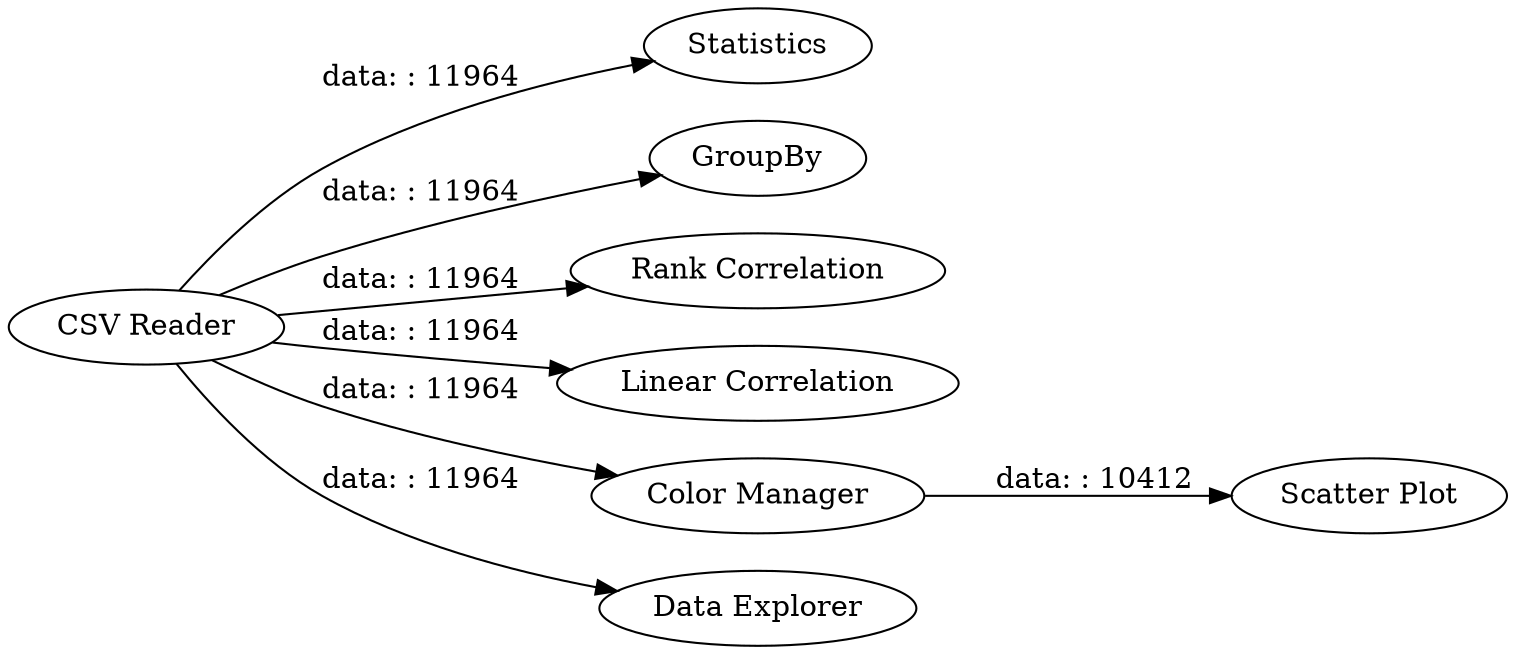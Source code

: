 digraph {
	"-3092750967676390404_3" [label=Statistics]
	"-3092750967676390404_5" [label=GroupBy]
	"-3092750967676390404_9" [label="Scatter Plot"]
	"-3092750967676390404_8" [label="Rank Correlation"]
	"-3092750967676390404_7" [label="Linear Correlation"]
	"-3092750967676390404_10" [label="Color Manager"]
	"-3092750967676390404_4" [label="CSV Reader"]
	"-3092750967676390404_2" [label="Data Explorer"]
	"-3092750967676390404_10" -> "-3092750967676390404_9" [label="data: : 10412"]
	"-3092750967676390404_4" -> "-3092750967676390404_3" [label="data: : 11964"]
	"-3092750967676390404_4" -> "-3092750967676390404_7" [label="data: : 11964"]
	"-3092750967676390404_4" -> "-3092750967676390404_2" [label="data: : 11964"]
	"-3092750967676390404_4" -> "-3092750967676390404_10" [label="data: : 11964"]
	"-3092750967676390404_4" -> "-3092750967676390404_8" [label="data: : 11964"]
	"-3092750967676390404_4" -> "-3092750967676390404_5" [label="data: : 11964"]
	rankdir=LR
}
